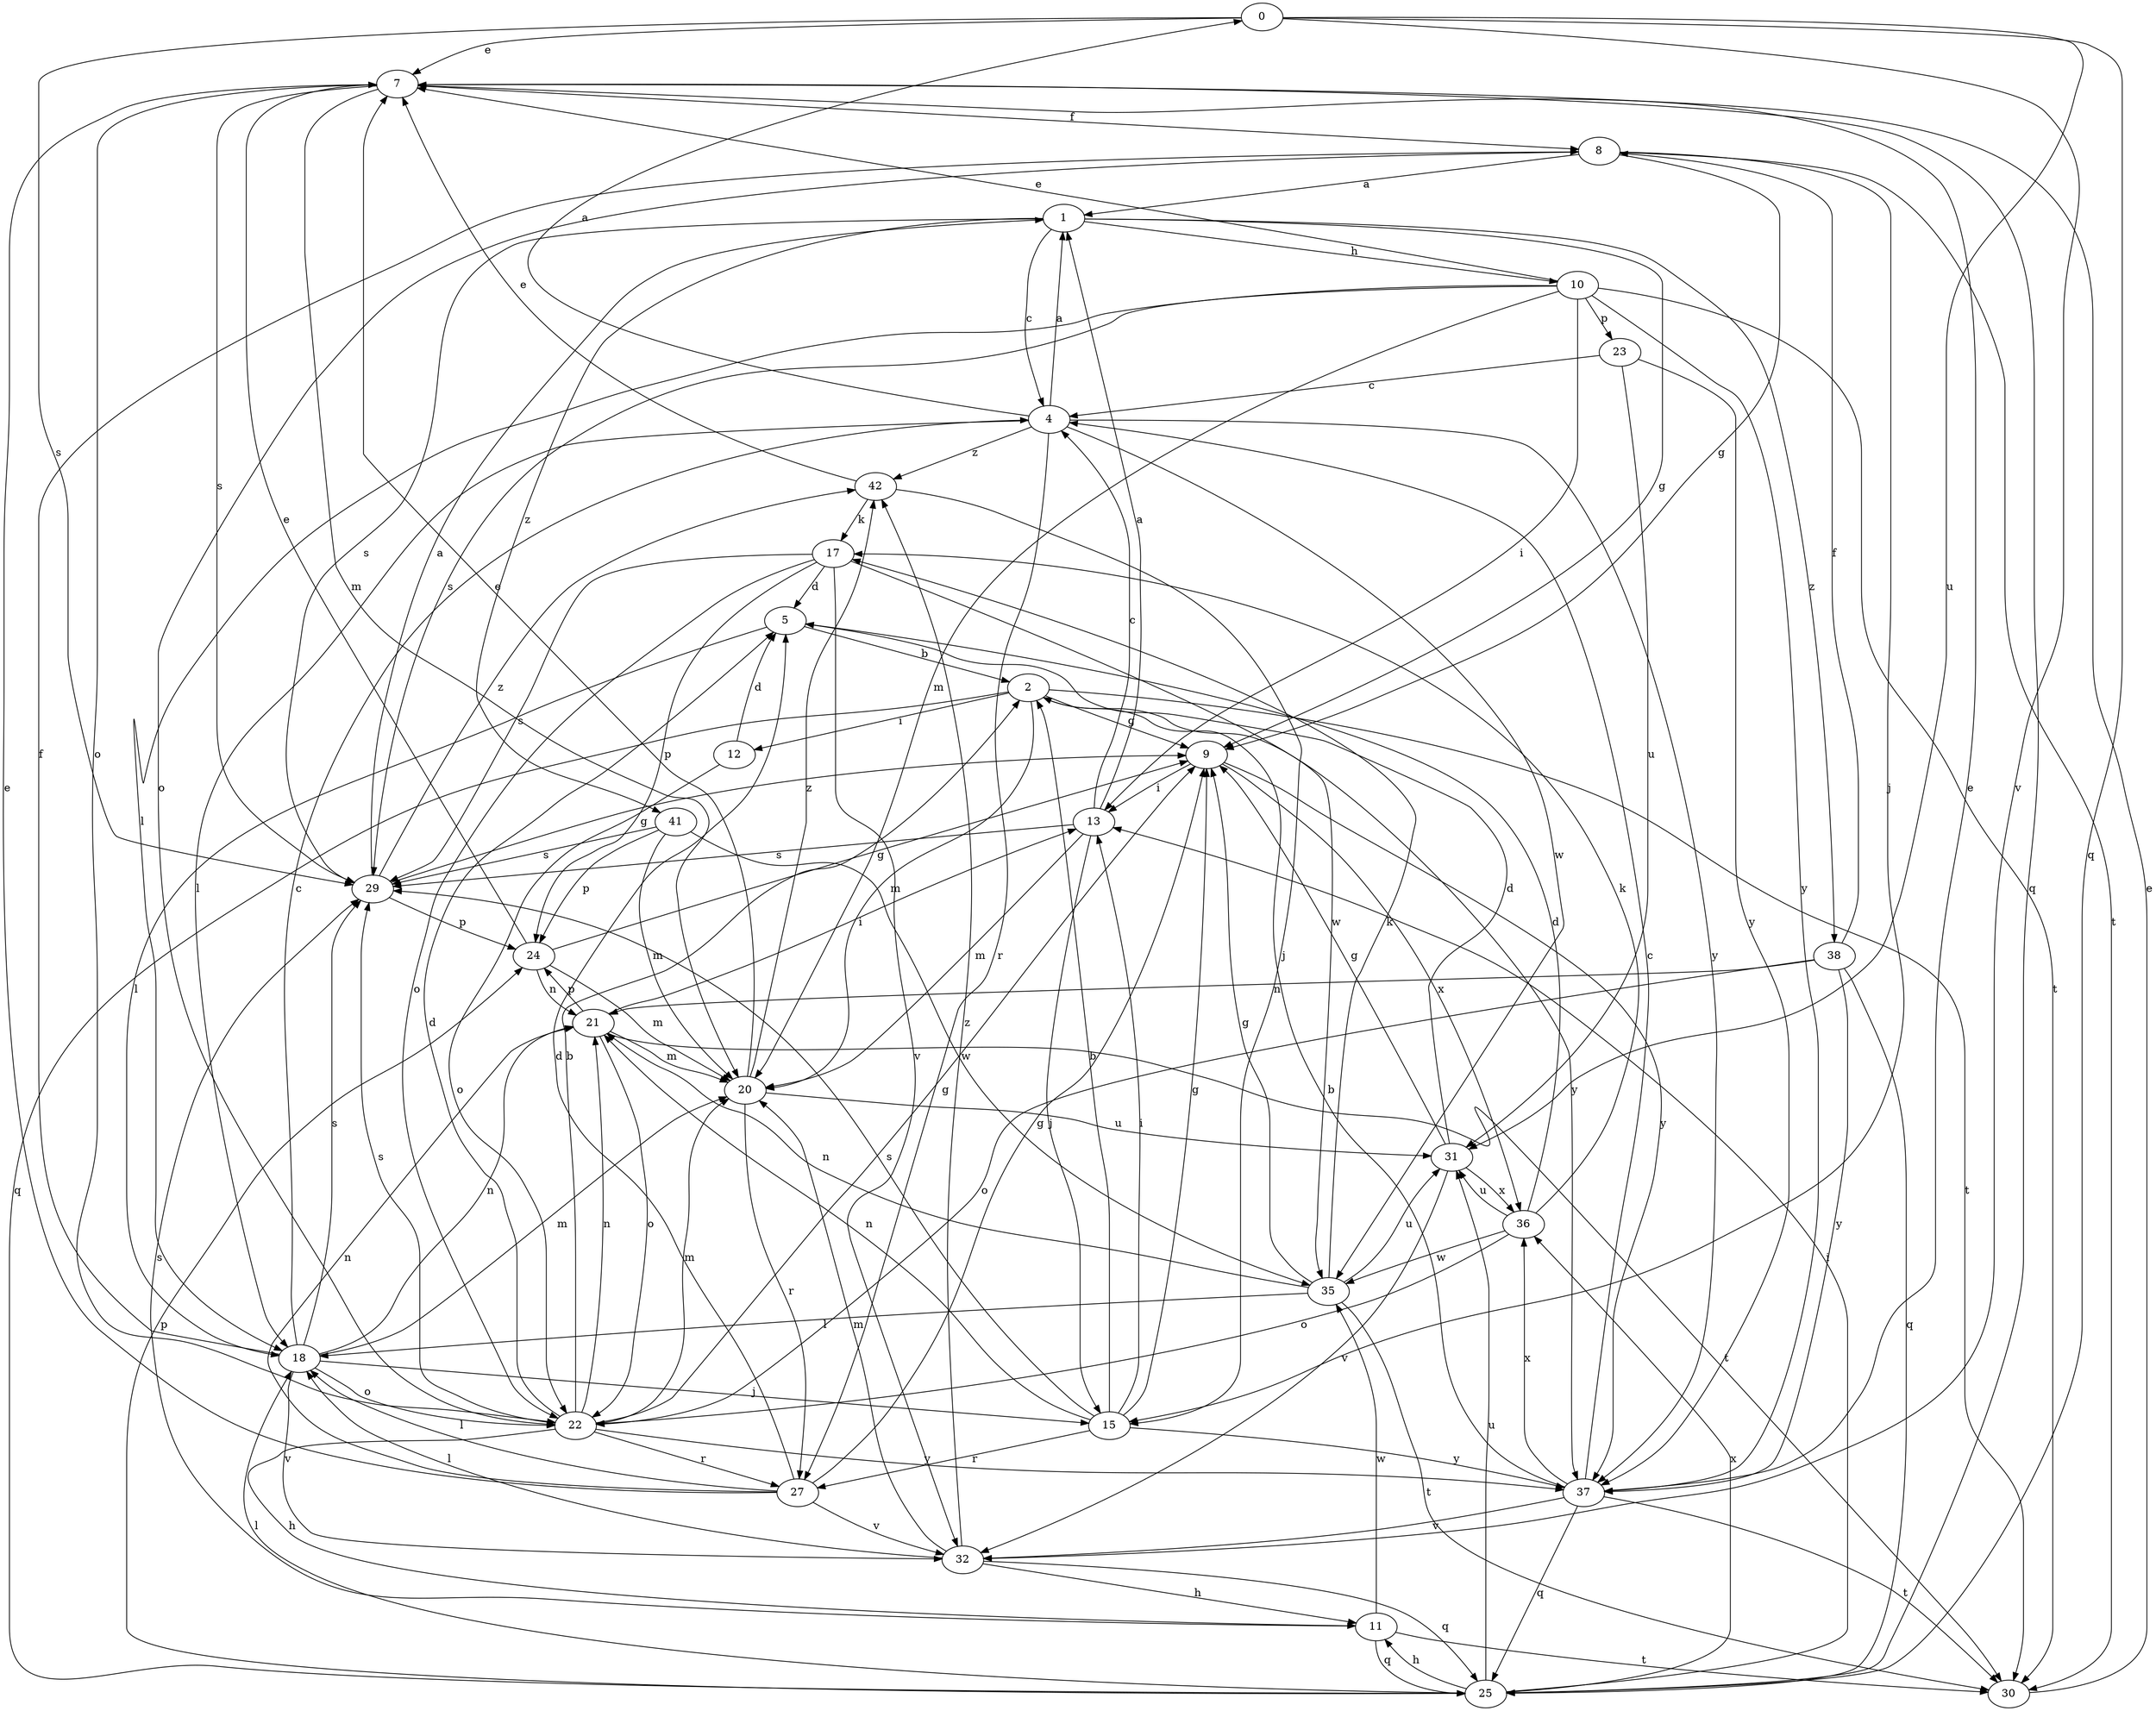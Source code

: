 strict digraph  {
0;
1;
2;
4;
5;
7;
8;
9;
10;
11;
12;
13;
15;
17;
18;
20;
21;
22;
23;
24;
25;
27;
29;
30;
31;
32;
35;
36;
37;
38;
41;
42;
0 -> 7  [label=e];
0 -> 25  [label=q];
0 -> 29  [label=s];
0 -> 31  [label=u];
0 -> 32  [label=v];
1 -> 4  [label=c];
1 -> 9  [label=g];
1 -> 10  [label=h];
1 -> 29  [label=s];
1 -> 38  [label=z];
1 -> 41  [label=z];
2 -> 9  [label=g];
2 -> 12  [label=i];
2 -> 20  [label=m];
2 -> 25  [label=q];
2 -> 30  [label=t];
2 -> 37  [label=y];
4 -> 0  [label=a];
4 -> 1  [label=a];
4 -> 18  [label=l];
4 -> 27  [label=r];
4 -> 35  [label=w];
4 -> 37  [label=y];
4 -> 42  [label=z];
5 -> 2  [label=b];
5 -> 18  [label=l];
7 -> 8  [label=f];
7 -> 20  [label=m];
7 -> 22  [label=o];
7 -> 25  [label=q];
7 -> 29  [label=s];
8 -> 1  [label=a];
8 -> 9  [label=g];
8 -> 15  [label=j];
8 -> 22  [label=o];
8 -> 30  [label=t];
9 -> 13  [label=i];
9 -> 36  [label=x];
9 -> 37  [label=y];
10 -> 7  [label=e];
10 -> 13  [label=i];
10 -> 18  [label=l];
10 -> 20  [label=m];
10 -> 23  [label=p];
10 -> 29  [label=s];
10 -> 30  [label=t];
10 -> 37  [label=y];
11 -> 25  [label=q];
11 -> 29  [label=s];
11 -> 30  [label=t];
11 -> 35  [label=w];
12 -> 5  [label=d];
12 -> 22  [label=o];
13 -> 1  [label=a];
13 -> 4  [label=c];
13 -> 15  [label=j];
13 -> 20  [label=m];
13 -> 29  [label=s];
15 -> 2  [label=b];
15 -> 9  [label=g];
15 -> 13  [label=i];
15 -> 21  [label=n];
15 -> 27  [label=r];
15 -> 29  [label=s];
15 -> 37  [label=y];
17 -> 5  [label=d];
17 -> 22  [label=o];
17 -> 24  [label=p];
17 -> 29  [label=s];
17 -> 32  [label=v];
17 -> 35  [label=w];
18 -> 4  [label=c];
18 -> 8  [label=f];
18 -> 15  [label=j];
18 -> 20  [label=m];
18 -> 21  [label=n];
18 -> 22  [label=o];
18 -> 29  [label=s];
18 -> 32  [label=v];
20 -> 7  [label=e];
20 -> 27  [label=r];
20 -> 31  [label=u];
20 -> 42  [label=z];
21 -> 13  [label=i];
21 -> 20  [label=m];
21 -> 22  [label=o];
21 -> 24  [label=p];
21 -> 30  [label=t];
22 -> 2  [label=b];
22 -> 5  [label=d];
22 -> 9  [label=g];
22 -> 11  [label=h];
22 -> 20  [label=m];
22 -> 21  [label=n];
22 -> 27  [label=r];
22 -> 29  [label=s];
22 -> 37  [label=y];
23 -> 4  [label=c];
23 -> 31  [label=u];
23 -> 37  [label=y];
24 -> 7  [label=e];
24 -> 9  [label=g];
24 -> 20  [label=m];
24 -> 21  [label=n];
25 -> 11  [label=h];
25 -> 13  [label=i];
25 -> 18  [label=l];
25 -> 24  [label=p];
25 -> 31  [label=u];
25 -> 36  [label=x];
27 -> 5  [label=d];
27 -> 7  [label=e];
27 -> 9  [label=g];
27 -> 18  [label=l];
27 -> 21  [label=n];
27 -> 32  [label=v];
29 -> 1  [label=a];
29 -> 9  [label=g];
29 -> 24  [label=p];
29 -> 42  [label=z];
30 -> 7  [label=e];
31 -> 5  [label=d];
31 -> 9  [label=g];
31 -> 32  [label=v];
31 -> 36  [label=x];
32 -> 11  [label=h];
32 -> 18  [label=l];
32 -> 20  [label=m];
32 -> 25  [label=q];
32 -> 42  [label=z];
35 -> 9  [label=g];
35 -> 17  [label=k];
35 -> 18  [label=l];
35 -> 21  [label=n];
35 -> 30  [label=t];
35 -> 31  [label=u];
36 -> 5  [label=d];
36 -> 17  [label=k];
36 -> 22  [label=o];
36 -> 31  [label=u];
36 -> 35  [label=w];
37 -> 2  [label=b];
37 -> 4  [label=c];
37 -> 7  [label=e];
37 -> 25  [label=q];
37 -> 30  [label=t];
37 -> 32  [label=v];
37 -> 36  [label=x];
38 -> 8  [label=f];
38 -> 21  [label=n];
38 -> 22  [label=o];
38 -> 25  [label=q];
38 -> 37  [label=y];
41 -> 20  [label=m];
41 -> 24  [label=p];
41 -> 29  [label=s];
41 -> 35  [label=w];
42 -> 7  [label=e];
42 -> 15  [label=j];
42 -> 17  [label=k];
}
